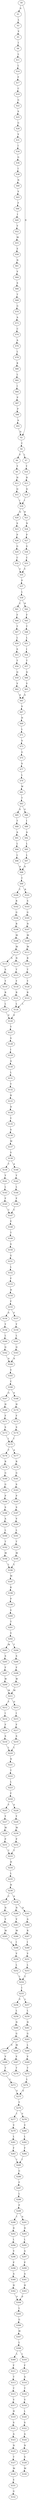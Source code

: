 strict digraph  {
	S0 -> S1 [ label = S ];
	S0 -> S2 [ label = D ];
	S1 -> S3 [ label = L ];
	S2 -> S4 [ label = C ];
	S3 -> S5 [ label = V ];
	S4 -> S6 [ label = F ];
	S4 -> S7 [ label = L ];
	S5 -> S8 [ label = I ];
	S6 -> S9 [ label = Y ];
	S7 -> S10 [ label = Y ];
	S8 -> S11 [ label = L ];
	S9 -> S12 [ label = H ];
	S10 -> S13 [ label = H ];
	S11 -> S14 [ label = L ];
	S12 -> S15 [ label = Q ];
	S13 -> S16 [ label = Q ];
	S14 -> S17 [ label = F ];
	S15 -> S18 [ label = I ];
	S16 -> S18 [ label = I ];
	S17 -> S19 [ label = C ];
	S18 -> S20 [ label = Q ];
	S18 -> S21 [ label = R ];
	S19 -> S22 [ label = G ];
	S20 -> S23 [ label = S ];
	S21 -> S24 [ label = N ];
	S22 -> S25 [ label = S ];
	S23 -> S26 [ label = P ];
	S24 -> S27 [ label = P ];
	S25 -> S28 [ label = G ];
	S26 -> S29 [ label = G ];
	S27 -> S30 [ label = G ];
	S28 -> S31 [ label = V ];
	S29 -> S32 [ label = C ];
	S30 -> S33 [ label = C ];
	S31 -> S34 [ label = I ];
	S32 -> S35 [ label = Y ];
	S33 -> S35 [ label = Y ];
	S34 -> S36 [ label = G ];
	S35 -> S37 [ label = P ];
	S36 -> S38 [ label = I ];
	S37 -> S39 [ label = L ];
	S38 -> S40 [ label = N ];
	S39 -> S41 [ label = C ];
	S39 -> S42 [ label = H ];
	S40 -> S43 [ label = V ];
	S41 -> S44 [ label = F ];
	S42 -> S45 [ label = F ];
	S43 -> S46 [ label = F ];
	S44 -> S47 [ label = T ];
	S45 -> S48 [ label = T ];
	S46 -> S49 [ label = I ];
	S47 -> S50 [ label = L ];
	S48 -> S51 [ label = L ];
	S49 -> S52 [ label = V ];
	S50 -> S53 [ label = S ];
	S51 -> S54 [ label = I ];
	S52 -> S55 [ label = M ];
	S53 -> S56 [ label = T ];
	S54 -> S57 [ label = T ];
	S55 -> S58 [ label = E ];
	S56 -> S59 [ label = Q ];
	S57 -> S60 [ label = Q ];
	S58 -> S61 [ label = N ];
	S59 -> S62 [ label = V ];
	S60 -> S63 [ label = V ];
	S61 -> S64 [ label = V ];
	S62 -> S65 [ label = A ];
	S63 -> S65 [ label = A ];
	S64 -> S66 [ label = S ];
	S65 -> S67 [ label = S ];
	S66 -> S68 [ label = T ];
	S67 -> S69 [ label = H ];
	S68 -> S70 [ label = G ];
	S69 -> S71 [ label = L ];
	S70 -> S72 [ label = A ];
	S71 -> S73 [ label = S ];
	S72 -> S74 [ label = C ];
	S73 -> S75 [ label = G ];
	S74 -> S76 [ label = A ];
	S75 -> S77 [ label = S ];
	S76 -> S78 [ label = L ];
	S77 -> S79 [ label = L ];
	S78 -> S80 [ label = K ];
	S79 -> S81 [ label = W ];
	S80 -> S82 [ label = L ];
	S81 -> S83 [ label = T ];
	S82 -> S84 [ label = I ];
	S83 -> S85 [ label = S ];
	S83 -> S86 [ label = G ];
	S84 -> S87 [ label = P ];
	S85 -> S88 [ label = T ];
	S86 -> S89 [ label = I ];
	S87 -> S90 [ label = P ];
	S88 -> S91 [ label = A ];
	S89 -> S92 [ label = A ];
	S90 -> S93 [ label = A ];
	S91 -> S94 [ label = L ];
	S92 -> S95 [ label = L ];
	S93 -> S2 [ label = D ];
	S94 -> S96 [ label = L ];
	S95 -> S97 [ label = L ];
	S96 -> S98 [ label = A ];
	S97 -> S98 [ label = A ];
	S98 -> S99 [ label = C ];
	S99 -> S100 [ label = T ];
	S99 -> S101 [ label = R ];
	S100 -> S102 [ label = R ];
	S101 -> S103 [ label = S ];
	S102 -> S104 [ label = G ];
	S103 -> S105 [ label = G ];
	S104 -> S106 [ label = R ];
	S105 -> S107 [ label = N ];
	S106 -> S108 [ label = M ];
	S107 -> S109 [ label = M ];
	S108 -> S110 [ label = M ];
	S109 -> S111 [ label = M ];
	S110 -> S112 [ label = N ];
	S110 -> S113 [ label = S ];
	S111 -> S114 [ label = R ];
	S112 -> S115 [ label = T ];
	S113 -> S116 [ label = S ];
	S114 -> S117 [ label = T ];
	S115 -> S118 [ label = Y ];
	S116 -> S119 [ label = Y ];
	S117 -> S120 [ label = Y ];
	S118 -> S121 [ label = R ];
	S119 -> S122 [ label = R ];
	S120 -> S123 [ label = R ];
	S121 -> S124 [ label = L ];
	S122 -> S125 [ label = L ];
	S123 -> S124 [ label = L ];
	S124 -> S126 [ label = P ];
	S125 -> S126 [ label = P ];
	S126 -> S127 [ label = Y ];
	S127 -> S128 [ label = S ];
	S128 -> S129 [ label = I ];
	S129 -> S130 [ label = A ];
	S130 -> S131 [ label = L ];
	S131 -> S132 [ label = Y ];
	S132 -> S133 [ label = R ];
	S133 -> S134 [ label = D ];
	S134 -> S135 [ label = Y ];
	S135 -> S136 [ label = S ];
	S136 -> S137 [ label = M ];
	S137 -> S138 [ label = V ];
	S138 -> S139 [ label = T ];
	S138 -> S140 [ label = A ];
	S139 -> S141 [ label = Y ];
	S140 -> S142 [ label = Y ];
	S141 -> S143 [ label = L ];
	S142 -> S144 [ label = L ];
	S143 -> S145 [ label = F ];
	S144 -> S146 [ label = F ];
	S145 -> S147 [ label = C ];
	S146 -> S147 [ label = C ];
	S147 -> S148 [ label = E ];
	S148 -> S149 [ label = T ];
	S149 -> S150 [ label = S ];
	S150 -> S151 [ label = G ];
	S151 -> S152 [ label = L ];
	S152 -> S153 [ label = F ];
	S153 -> S154 [ label = H ];
	S154 -> S155 [ label = F ];
	S155 -> S156 [ label = S ];
	S155 -> S157 [ label = F ];
	S156 -> S158 [ label = Y ];
	S157 -> S159 [ label = Y ];
	S158 -> S160 [ label = L ];
	S159 -> S161 [ label = L ];
	S160 -> S162 [ label = Q ];
	S161 -> S163 [ label = Q ];
	S162 -> S164 [ label = A ];
	S163 -> S164 [ label = A ];
	S164 -> S165 [ label = V ];
	S165 -> S166 [ label = C ];
	S166 -> S167 [ label = G ];
	S166 -> S168 [ label = S ];
	S167 -> S169 [ label = H ];
	S168 -> S170 [ label = H ];
	S169 -> S171 [ label = F ];
	S170 -> S172 [ label = F ];
	S171 -> S173 [ label = S ];
	S172 -> S174 [ label = S ];
	S173 -> S175 [ label = I ];
	S174 -> S175 [ label = I ];
	S175 -> S176 [ label = T ];
	S175 -> S177 [ label = A ];
	S176 -> S178 [ label = R ];
	S177 -> S179 [ label = R ];
	S178 -> S180 [ label = G ];
	S179 -> S181 [ label = G ];
	S180 -> S182 [ label = G ];
	S181 -> S183 [ label = S ];
	S182 -> S184 [ label = P ];
	S183 -> S185 [ label = P ];
	S184 -> S186 [ label = S ];
	S185 -> S187 [ label = S ];
	S186 -> S188 [ label = A ];
	S187 -> S189 [ label = V ];
	S188 -> S190 [ label = L ];
	S189 -> S191 [ label = L ];
	S190 -> S192 [ label = T ];
	S191 -> S193 [ label = T ];
	S192 -> S194 [ label = M ];
	S193 -> S195 [ label = M ];
	S194 -> S196 [ label = L ];
	S195 -> S196 [ label = L ];
	S196 -> S197 [ label = M ];
	S197 -> S198 [ label = K ];
	S198 -> S199 [ label = P ];
	S199 -> S200 [ label = V ];
	S200 -> S201 [ label = T ];
	S201 -> S202 [ label = V ];
	S202 -> S203 [ label = M ];
	S202 -> S204 [ label = T ];
	S203 -> S205 [ label = S ];
	S204 -> S206 [ label = S ];
	S205 -> S207 [ label = F ];
	S206 -> S208 [ label = F ];
	S207 -> S209 [ label = W ];
	S208 -> S210 [ label = W ];
	S209 -> S211 [ label = M ];
	S210 -> S211 [ label = M ];
	S211 -> S212 [ label = Y ];
	S211 -> S213 [ label = D ];
	S212 -> S214 [ label = I ];
	S213 -> S215 [ label = I ];
	S214 -> S216 [ label = F ];
	S215 -> S217 [ label = F ];
	S216 -> S218 [ label = S ];
	S217 -> S219 [ label = S ];
	S218 -> S220 [ label = L ];
	S219 -> S220 [ label = L ];
	S220 -> S221 [ label = N ];
	S221 -> S222 [ label = T ];
	S222 -> S223 [ label = L ];
	S223 -> S224 [ label = F ];
	S224 -> S225 [ label = Y ];
	S224 -> S226 [ label = S ];
	S225 -> S227 [ label = Y ];
	S226 -> S228 [ label = Y ];
	S227 -> S229 [ label = M ];
	S228 -> S230 [ label = M ];
	S229 -> S231 [ label = P ];
	S230 -> S232 [ label = P ];
	S231 -> S233 [ label = T ];
	S232 -> S233 [ label = T ];
	S233 -> S234 [ label = H ];
	S234 -> S235 [ label = L ];
	S235 -> S236 [ label = H ];
	S236 -> S237 [ label = C ];
	S236 -> S238 [ label = S ];
	S237 -> S239 [ label = N ];
	S238 -> S240 [ label = N ];
	S238 -> S241 [ label = D ];
	S239 -> S242 [ label = V ];
	S240 -> S243 [ label = V ];
	S241 -> S244 [ label = A ];
	S242 -> S245 [ label = M ];
	S243 -> S246 [ label = M ];
	S244 -> S247 [ label = R ];
	S245 -> S248 [ label = I ];
	S246 -> S248 [ label = I ];
	S247 -> S249 [ label = I ];
	S248 -> S250 [ label = V ];
	S249 -> S251 [ label = V ];
	S250 -> S252 [ label = L ];
	S251 -> S253 [ label = L ];
	S252 -> S254 [ label = L ];
	S253 -> S254 [ label = L ];
	S254 -> S255 [ label = I ];
	S255 -> S256 [ label = V ];
	S255 -> S257 [ label = L ];
	S256 -> S258 [ label = L ];
	S257 -> S259 [ label = L ];
	S258 -> S260 [ label = N ];
	S259 -> S261 [ label = N ];
	S260 -> S262 [ label = G ];
	S261 -> S263 [ label = G ];
	S262 -> S264 [ label = M ];
	S262 -> S265 [ label = V ];
	S263 -> S266 [ label = L ];
	S264 -> S267 [ label = V ];
	S265 -> S268 [ label = V ];
	S266 -> S269 [ label = V ];
	S267 -> S270 [ label = T ];
	S268 -> S271 [ label = T ];
	S269 -> S272 [ label = T ];
	S271 -> S273 [ label = L ];
	S272 -> S274 [ label = L ];
	S273 -> S275 [ label = V ];
	S274 -> S275 [ label = V ];
	S275 -> S276 [ label = Y ];
	S276 -> S277 [ label = I ];
	S276 -> S278 [ label = V ];
	S277 -> S279 [ label = V ];
	S278 -> S280 [ label = V ];
	S279 -> S281 [ label = L ];
	S280 -> S282 [ label = L ];
	S281 -> S283 [ label = F ];
	S282 -> S284 [ label = F ];
	S283 -> S285 [ label = I ];
	S284 -> S285 [ label = I ];
	S285 -> S286 [ label = G ];
	S286 -> S287 [ label = F ];
	S287 -> S288 [ label = L ];
	S288 -> S289 [ label = P ];
	S289 -> S290 [ label = I ];
	S289 -> S291 [ label = A ];
	S290 -> S292 [ label = D ];
	S291 -> S293 [ label = D ];
	S292 -> S294 [ label = L ];
	S293 -> S295 [ label = L ];
	S294 -> S296 [ label = V ];
	S295 -> S297 [ label = A ];
	S296 -> S298 [ label = P ];
	S297 -> S299 [ label = P ];
	S298 -> S300 [ label = A ];
	S299 -> S301 [ label = A ];
	S300 -> S302 [ label = H ];
	S301 -> S303 [ label = H ];
	S302 -> S304 [ label = P ];
	S303 -> S304 [ label = P ];
	S304 -> S305 [ label = L ];
	S305 -> S306 [ label = G ];
	S306 -> S307 [ label = M ];
	S307 -> S308 [ label = L ];
	S308 -> S309 [ label = L ];
	S308 -> S310 [ label = I ];
	S309 -> S311 [ label = F ];
	S310 -> S312 [ label = F ];
	S311 -> S313 [ label = T ];
	S312 -> S314 [ label = A ];
	S313 -> S315 [ label = T ];
	S314 -> S316 [ label = T ];
	S315 -> S317 [ label = V ];
	S316 -> S318 [ label = V ];
	S317 -> S319 [ label = H ];
	S318 -> S320 [ label = L ];
	S319 -> S321 [ label = S ];
	S320 -> S322 [ label = S ];
	S321 -> S323 [ label = A ];
	S322 -> S324 [ label = A ];
	S323 -> S325 [ label = N ];
	S324 -> S326 [ label = N ];
	S325 -> S327 [ label = T ];
	S326 -> S328 [ label = S ];
	S327 -> S329 [ label = M ];
	S328 -> S330 [ label = M ];
	S329 -> S331 [ label = E ];
	S331 -> S332 [ label = G ];
}
